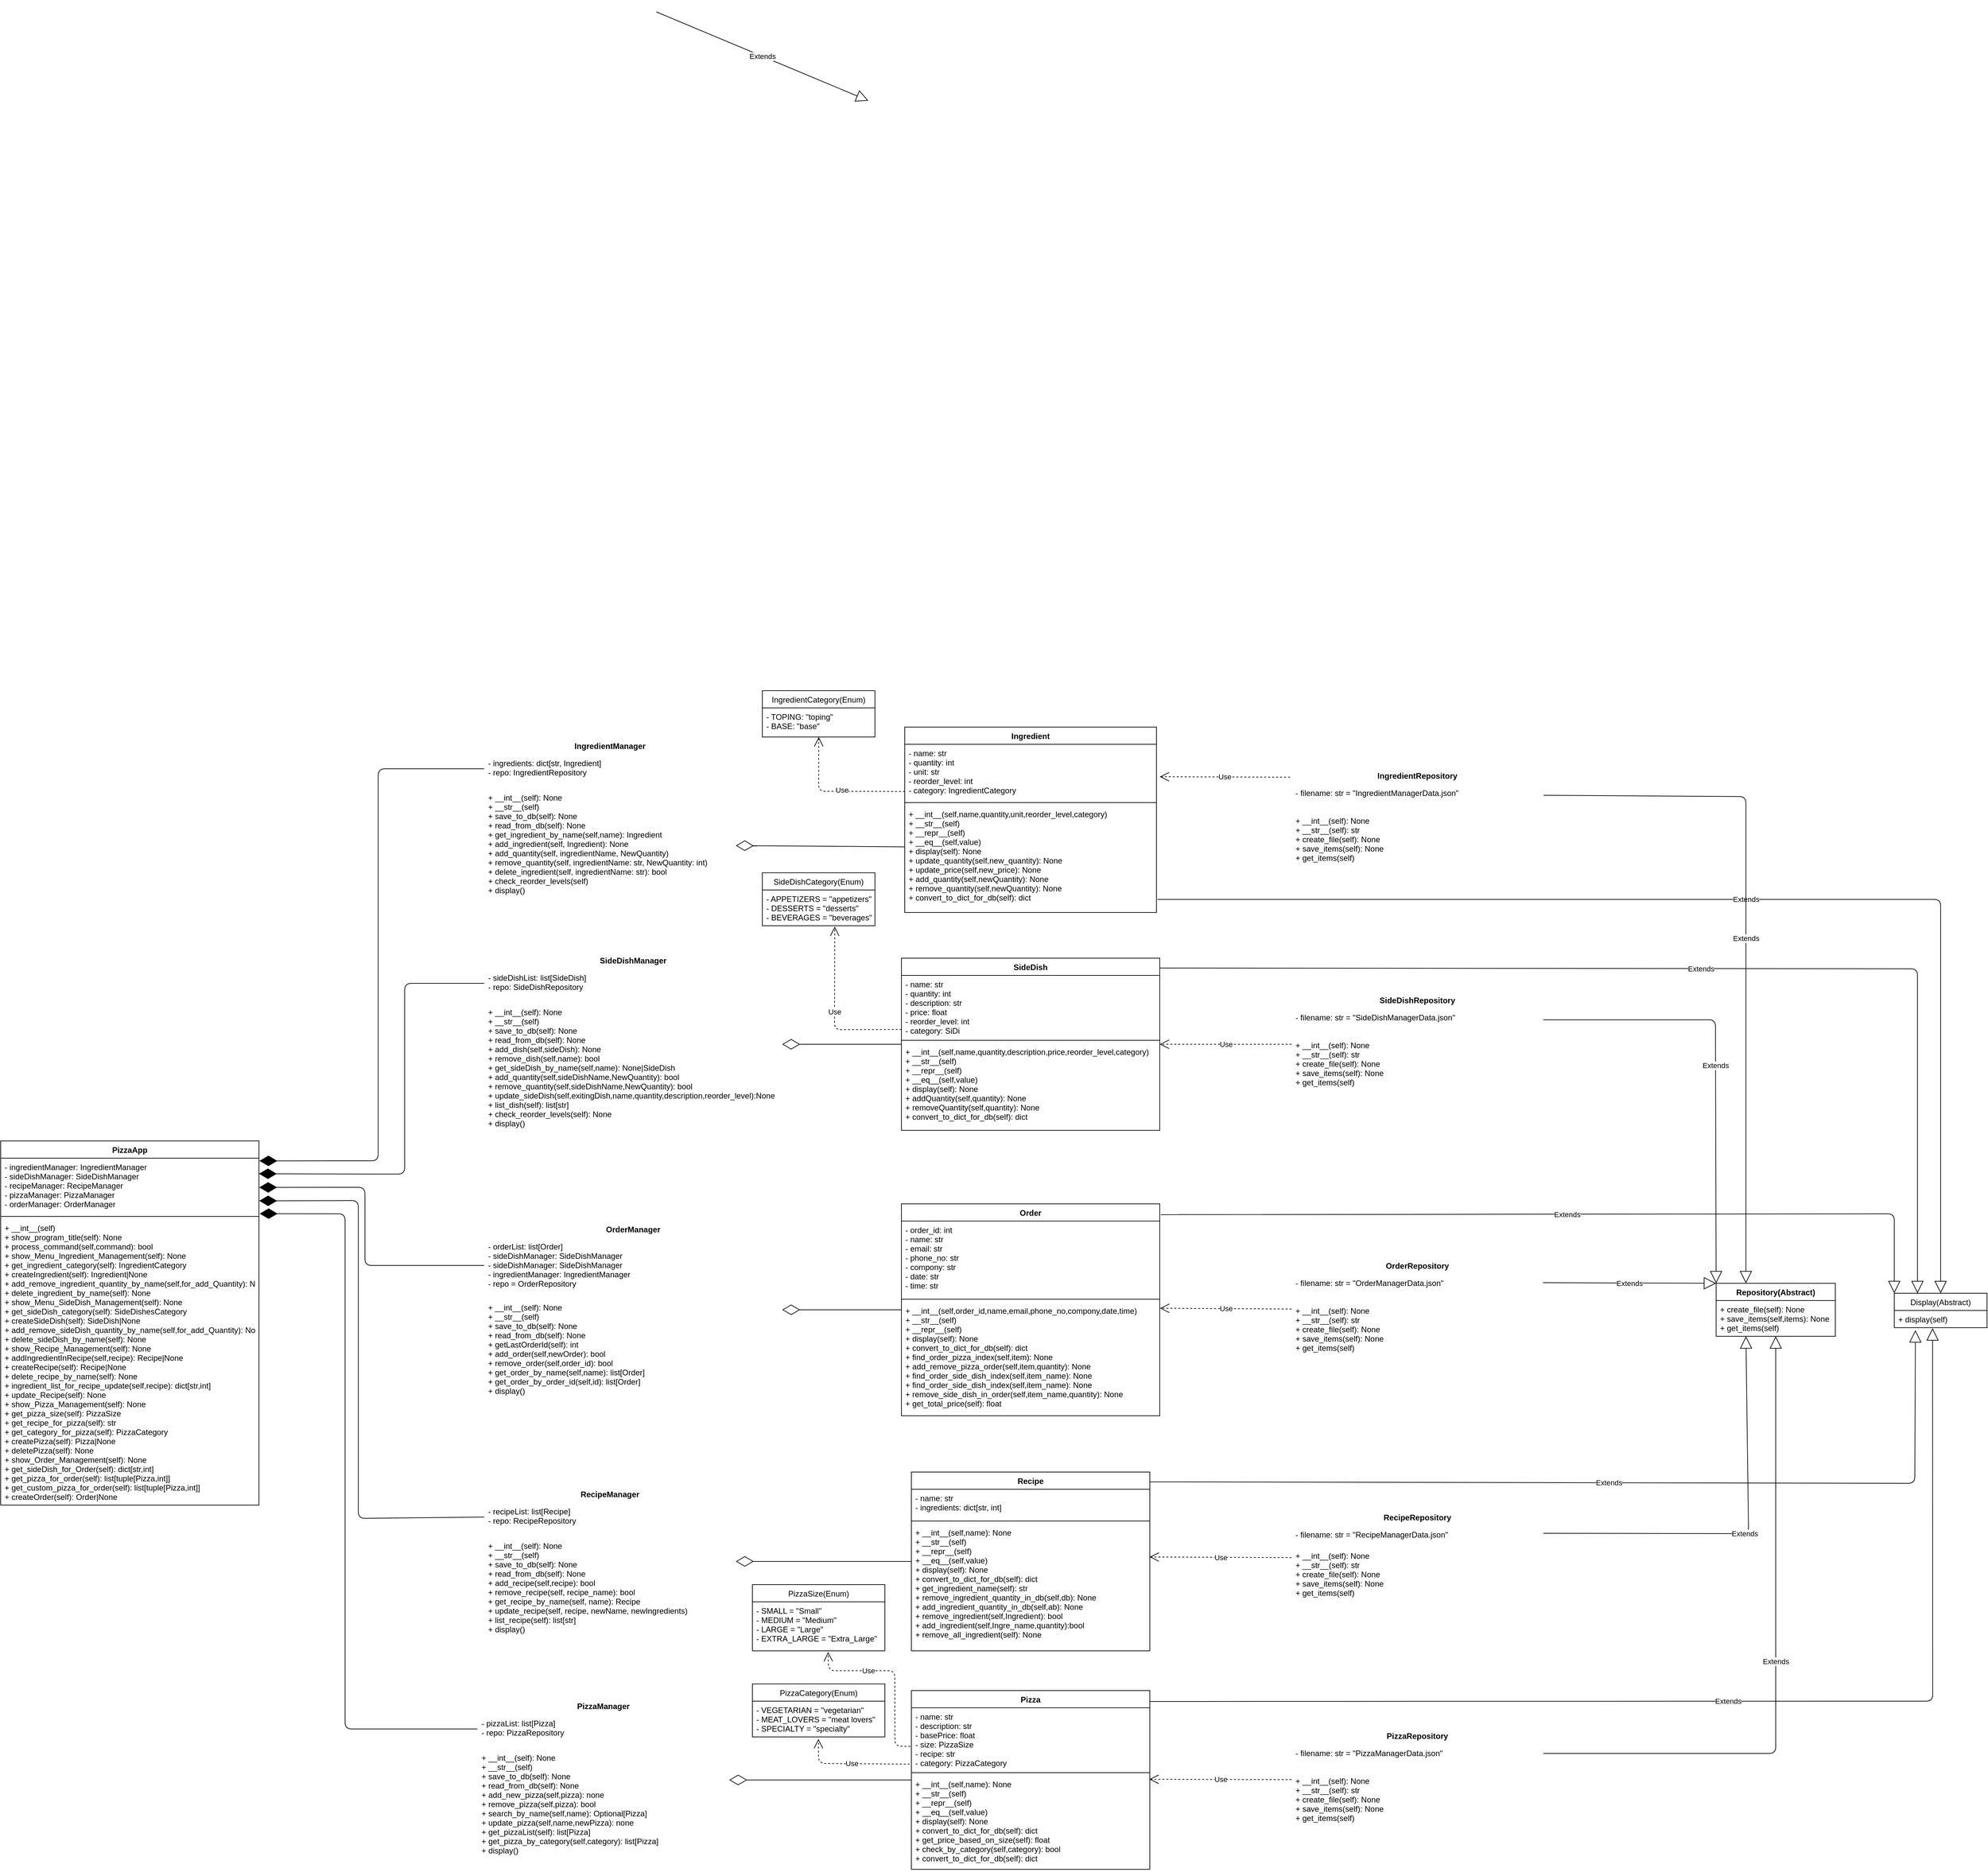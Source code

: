 <mxfile>
    <diagram id="J7m0HLziaFzGGJ3oxKKx" name="Page-1">
        <mxGraphModel dx="6082" dy="1319" grid="1" gridSize="10" guides="1" tooltips="1" connect="1" arrows="1" fold="1" page="1" pageScale="1" pageWidth="827" pageHeight="1169" math="0" shadow="0">
            <root>
                <mxCell id="0"/>
                <mxCell id="1" parent="0"/>
                <mxCell id="2" value="Recipe" style="swimlane;fontStyle=1;align=center;verticalAlign=top;childLayout=stackLayout;horizontal=1;startSize=26;horizontalStack=0;resizeParent=1;resizeParentMax=0;resizeLast=0;collapsible=1;marginBottom=0;" parent="1" vertex="1">
                    <mxGeometry x="-155" y="2540" width="360" height="270" as="geometry"/>
                </mxCell>
                <mxCell id="3" value="- name: str&#10;- ingredients: dict[str, int]" style="text;strokeColor=none;fillColor=none;align=left;verticalAlign=top;spacingLeft=4;spacingRight=4;overflow=hidden;rotatable=0;points=[[0,0.5],[1,0.5]];portConstraint=eastwest;" parent="2" vertex="1">
                    <mxGeometry y="26" width="360" height="44" as="geometry"/>
                </mxCell>
                <mxCell id="4" value="" style="line;strokeWidth=1;fillColor=none;align=left;verticalAlign=middle;spacingTop=-1;spacingLeft=3;spacingRight=3;rotatable=0;labelPosition=right;points=[];portConstraint=eastwest;strokeColor=inherit;" parent="2" vertex="1">
                    <mxGeometry y="70" width="360" height="8" as="geometry"/>
                </mxCell>
                <mxCell id="5" value="+ __int__(self,name): None&#10;+ __str__(self)&#10;+ __repr__(self)&#10;+ __eq__(self,value)&#10;+ display(self): None&#10;+ convert_to_dict_for_db(self): dict&#10;+ get_ingredient_name(self): str&#10;+ remove_ingredient_quantity_in_db(self,db): None&#10;+ add_ingredient_quantity_in_db(self,ab): None&#10;+ remove_ingredient(self,Ingredient): bool&#10;+ add_ingredient(self,Ingre_name,quantity):bool&#10;+ remove_all_ingredient(self): None" style="text;strokeColor=none;fillColor=none;align=left;verticalAlign=top;spacingLeft=4;spacingRight=4;overflow=hidden;rotatable=0;points=[[0,0.5],[1,0.5]];portConstraint=eastwest;" parent="2" vertex="1">
                    <mxGeometry y="78" width="360" height="192" as="geometry"/>
                </mxCell>
                <mxCell id="10" value="Display(Abstract)" style="swimlane;fontStyle=0;childLayout=stackLayout;horizontal=1;startSize=26;fillColor=none;horizontalStack=0;resizeParent=1;resizeParentMax=0;resizeLast=0;collapsible=1;marginBottom=0;" parent="1" vertex="1">
                    <mxGeometry x="1329" y="2270" width="140" height="52" as="geometry"/>
                </mxCell>
                <mxCell id="12" value="+ display(self)" style="text;strokeColor=none;fillColor=none;align=left;verticalAlign=top;spacingLeft=4;spacingRight=4;overflow=hidden;rotatable=0;points=[[0,0.5],[1,0.5]];portConstraint=eastwest;" parent="10" vertex="1">
                    <mxGeometry y="26" width="140" height="26" as="geometry"/>
                </mxCell>
                <mxCell id="14" value="Ingredient" style="swimlane;fontStyle=1;align=center;verticalAlign=top;childLayout=stackLayout;horizontal=1;startSize=26;horizontalStack=0;resizeParent=1;resizeParentMax=0;resizeLast=0;collapsible=1;marginBottom=0;" parent="1" vertex="1">
                    <mxGeometry x="-165" y="1415" width="380" height="280" as="geometry"/>
                </mxCell>
                <mxCell id="15" value="- name: str&#10;- quantity: int&#10;- unit: str&#10;- reorder_level: int&#10;- category: IngredientCategory" style="text;strokeColor=none;fillColor=none;align=left;verticalAlign=top;spacingLeft=4;spacingRight=4;overflow=hidden;rotatable=0;points=[[0,0.5],[1,0.5]];portConstraint=eastwest;" parent="14" vertex="1">
                    <mxGeometry y="26" width="380" height="84" as="geometry"/>
                </mxCell>
                <mxCell id="16" value="" style="line;strokeWidth=1;fillColor=none;align=left;verticalAlign=middle;spacingTop=-1;spacingLeft=3;spacingRight=3;rotatable=0;labelPosition=right;points=[];portConstraint=eastwest;strokeColor=inherit;" parent="14" vertex="1">
                    <mxGeometry y="110" width="380" height="8" as="geometry"/>
                </mxCell>
                <mxCell id="17" value="+ __int__(self,name,quantity,unit,reorder_level,category)&#10;+ __str__(self)&#10;+ __repr__(self)&#10;+ __eq__(self,value)&#10;+ display(self): None&#10;+ update_quantity(self,new_quantity): None&#10;+ update_price(self,new_price): None&#10;+ add_quantity(self,newQuantity): None&#10;+ remove_quantity(self,newQuantity): None&#10;+ convert_to_dict_for_db(self): dict" style="text;strokeColor=none;fillColor=none;align=left;verticalAlign=top;spacingLeft=4;spacingRight=4;overflow=hidden;rotatable=0;points=[[0,0.5],[1,0.5]];portConstraint=eastwest;" parent="14" vertex="1">
                    <mxGeometry y="118" width="380" height="162" as="geometry"/>
                </mxCell>
                <mxCell id="24" value="Extends" style="endArrow=block;endSize=16;endFill=0;html=1;" parent="1" target="18" edge="1">
                    <mxGeometry width="160" relative="1" as="geometry">
                        <mxPoint x="-540" y="335" as="sourcePoint"/>
                        <mxPoint x="-220" y="469" as="targetPoint"/>
                    </mxGeometry>
                </mxCell>
                <mxCell id="25" value="Extends" style="endArrow=block;endSize=16;endFill=0;html=1;exitX=1.004;exitY=0.878;exitDx=0;exitDy=0;exitPerimeter=0;edgeStyle=orthogonalEdgeStyle;elbow=vertical;" parent="1" source="17" target="10" edge="1">
                    <mxGeometry width="160" relative="1" as="geometry">
                        <mxPoint x="147.76" y="1672.644" as="sourcePoint"/>
                        <mxPoint x="-397.41" y="460" as="targetPoint"/>
                    </mxGeometry>
                </mxCell>
                <mxCell id="26" value="Extends" style="endArrow=block;endSize=16;endFill=0;html=1;entryX=0.228;entryY=1.147;entryDx=0;entryDy=0;entryPerimeter=0;exitX=1.001;exitY=0.055;exitDx=0;exitDy=0;exitPerimeter=0;" parent="1" source="2" target="12" edge="1">
                    <mxGeometry width="160" relative="1" as="geometry">
                        <mxPoint x="200" y="2550" as="sourcePoint"/>
                        <mxPoint x="-190.763" y="421" as="targetPoint"/>
                        <Array as="points">
                            <mxPoint x="1360" y="2557"/>
                        </Array>
                    </mxGeometry>
                </mxCell>
                <mxCell id="27" value="IngredientCategory(Enum)" style="swimlane;fontStyle=0;childLayout=stackLayout;horizontal=1;startSize=26;fillColor=none;horizontalStack=0;resizeParent=1;resizeParentMax=0;resizeLast=0;collapsible=1;marginBottom=0;" vertex="1" parent="1">
                    <mxGeometry x="-380" y="1360" width="170" height="70" as="geometry"/>
                </mxCell>
                <mxCell id="28" value="- TOPING: &quot;toping&quot;&#10;- BASE: &quot;base&quot;" style="text;strokeColor=none;fillColor=none;align=left;verticalAlign=top;spacingLeft=4;spacingRight=4;overflow=hidden;rotatable=0;points=[[0,0.5],[1,0.5]];portConstraint=eastwest;" vertex="1" parent="27">
                    <mxGeometry y="26" width="170" height="44" as="geometry"/>
                </mxCell>
                <mxCell id="29" value="SideDishCategory(Enum)" style="swimlane;fontStyle=0;childLayout=stackLayout;horizontal=1;startSize=26;fillColor=none;horizontalStack=0;resizeParent=1;resizeParentMax=0;resizeLast=0;collapsible=1;marginBottom=0;" vertex="1" parent="1">
                    <mxGeometry x="-380" y="1635" width="170" height="80" as="geometry"/>
                </mxCell>
                <mxCell id="30" value="- APPETIZERS = &quot;appetizers&quot;&#10;- DESSERTS = &quot;desserts&quot;&#10;- BEVERAGES = &quot;beverages&quot;" style="text;strokeColor=none;fillColor=none;align=left;verticalAlign=top;spacingLeft=4;spacingRight=4;overflow=hidden;rotatable=0;points=[[0,0.5],[1,0.5]];portConstraint=eastwest;" vertex="1" parent="29">
                    <mxGeometry y="26" width="170" height="54" as="geometry"/>
                </mxCell>
                <mxCell id="32" value="PizzaCategory(Enum)" style="swimlane;fontStyle=0;childLayout=stackLayout;horizontal=1;startSize=26;fillColor=none;horizontalStack=0;resizeParent=1;resizeParentMax=0;resizeLast=0;collapsible=1;marginBottom=0;" vertex="1" parent="1">
                    <mxGeometry x="-395" y="2860" width="200" height="80" as="geometry"/>
                </mxCell>
                <mxCell id="33" value="- VEGETARIAN = &quot;vegetarian&quot;&#10;- MEAT_LOVERS = &quot;meat lovers&quot;&#10;- SPECIALTY = &quot;specialty&quot;" style="text;strokeColor=none;fillColor=none;align=left;verticalAlign=top;spacingLeft=4;spacingRight=4;overflow=hidden;rotatable=0;points=[[0,0.5],[1,0.5]];portConstraint=eastwest;" vertex="1" parent="32">
                    <mxGeometry y="26" width="200" height="54" as="geometry"/>
                </mxCell>
                <mxCell id="34" value="PizzaSize(Enum)" style="swimlane;fontStyle=0;childLayout=stackLayout;horizontal=1;startSize=26;fillColor=none;horizontalStack=0;resizeParent=1;resizeParentMax=0;resizeLast=0;collapsible=1;marginBottom=0;" vertex="1" parent="1">
                    <mxGeometry x="-395" y="2710" width="200" height="100" as="geometry"/>
                </mxCell>
                <mxCell id="35" value="- SMALL = &quot;Small&quot;&#10;- MEDIUM = &quot;Medium&quot;&#10;- LARGE = &quot;Large&quot;&#10;- EXTRA_LARGE = &quot;Extra_Large&quot;" style="text;strokeColor=none;fillColor=none;align=left;verticalAlign=top;spacingLeft=4;spacingRight=4;overflow=hidden;rotatable=0;points=[[0,0.5],[1,0.5]];portConstraint=eastwest;fontStyle=0" vertex="1" parent="34">
                    <mxGeometry y="26" width="200" height="74" as="geometry"/>
                </mxCell>
                <mxCell id="43" value="IngredientManager" style="swimlane;fontStyle=1;align=center;verticalAlign=top;childLayout=stackLayout;horizontal=1;startSize=26;horizontalStack=0;resizeParent=1;resizeParentMax=0;resizeLast=0;collapsible=1;marginBottom=0;strokeColor=#FFFFFF;" vertex="1" parent="1">
                    <mxGeometry x="-800" y="1430" width="380" height="250" as="geometry"/>
                </mxCell>
                <mxCell id="44" value="- ingredients: dict[str, Ingredient]&#10;- repo: IngredientRepository" style="text;strokeColor=none;fillColor=none;align=left;verticalAlign=top;spacingLeft=4;spacingRight=4;overflow=hidden;rotatable=0;points=[[0,0.5],[1,0.5]];portConstraint=eastwest;" vertex="1" parent="43">
                    <mxGeometry y="26" width="380" height="44" as="geometry"/>
                </mxCell>
                <mxCell id="45" value="" style="line;strokeWidth=1;fillColor=none;align=left;verticalAlign=middle;spacingTop=-1;spacingLeft=3;spacingRight=3;rotatable=0;labelPosition=right;points=[];portConstraint=eastwest;strokeColor=inherit;" vertex="1" parent="43">
                    <mxGeometry y="70" width="380" height="8" as="geometry"/>
                </mxCell>
                <mxCell id="46" value="+ __int__(self): None&#10;+ __str__(self)&#10;+ save_to_db(self): None&#10;+ read_from_db(self): None&#10;+ get_ingredient_by_name(self,name): Ingredient&#10;+ add_ingredient(self, Ingredient): None&#10;+ add_quantity(self, ingredientName, NewQuantity)&#10;+ remove_quantity(self, ingredientName: str, NewQuantity: int)&#10;+ delete_ingredient(self, ingredientName: str): bool&#10;+ check_reorder_levels(self)&#10;+ display()" style="text;strokeColor=none;fillColor=none;align=left;verticalAlign=top;spacingLeft=4;spacingRight=4;overflow=hidden;rotatable=0;points=[[0,0.5],[1,0.5]];portConstraint=eastwest;" vertex="1" parent="43">
                    <mxGeometry y="78" width="380" height="172" as="geometry"/>
                </mxCell>
                <mxCell id="51" value="RecipeManager" style="swimlane;fontStyle=1;align=center;verticalAlign=top;childLayout=stackLayout;horizontal=1;startSize=26;horizontalStack=0;resizeParent=1;resizeParentMax=0;resizeLast=0;collapsible=1;marginBottom=0;strokeColor=#FFFFFF;" vertex="1" parent="1">
                    <mxGeometry x="-800" y="2560" width="380" height="230" as="geometry"/>
                </mxCell>
                <mxCell id="52" value="- recipeList: list[Recipe]&#10;- repo: RecipeRepository" style="text;strokeColor=none;fillColor=none;align=left;verticalAlign=top;spacingLeft=4;spacingRight=4;overflow=hidden;rotatable=0;points=[[0,0.5],[1,0.5]];portConstraint=eastwest;" vertex="1" parent="51">
                    <mxGeometry y="26" width="380" height="44" as="geometry"/>
                </mxCell>
                <mxCell id="53" value="" style="line;strokeWidth=1;fillColor=none;align=left;verticalAlign=middle;spacingTop=-1;spacingLeft=3;spacingRight=3;rotatable=0;labelPosition=right;points=[];portConstraint=eastwest;strokeColor=inherit;" vertex="1" parent="51">
                    <mxGeometry y="70" width="380" height="8" as="geometry"/>
                </mxCell>
                <mxCell id="54" value="+ __int__(self): None&#10;+ __str__(self)&#10;+ save_to_db(self): None&#10;+ read_from_db(self): None&#10;+ add_recipe(self,recipe): bool&#10;+ remove_recipe(self, recipe_name): bool&#10;+ get_recipe_by_name(self, name): Recipe&#10;+ update_recipe(self, recipe, newName, newIngredients)&#10;+ list_recipe(self): list[str]&#10;+ display()" style="text;strokeColor=none;fillColor=none;align=left;verticalAlign=top;spacingLeft=4;spacingRight=4;overflow=hidden;rotatable=0;points=[[0,0.5],[1,0.5]];portConstraint=eastwest;" vertex="1" parent="51">
                    <mxGeometry y="78" width="380" height="152" as="geometry"/>
                </mxCell>
                <mxCell id="55" value="RecipeRepository" style="swimlane;fontStyle=1;align=center;verticalAlign=top;childLayout=stackLayout;horizontal=1;startSize=26;horizontalStack=0;resizeParent=1;resizeParentMax=0;resizeLast=0;collapsible=1;marginBottom=0;strokeColor=#FFFFFF;" vertex="1" parent="1">
                    <mxGeometry x="419" y="2595" width="380" height="150" as="geometry"/>
                </mxCell>
                <mxCell id="56" value="- filename: str = &quot;RecipeManagerData.json&quot;" style="text;strokeColor=none;fillColor=none;align=left;verticalAlign=top;spacingLeft=4;spacingRight=4;overflow=hidden;rotatable=0;points=[[0,0.5],[1,0.5]];portConstraint=eastwest;" vertex="1" parent="55">
                    <mxGeometry y="26" width="380" height="24" as="geometry"/>
                </mxCell>
                <mxCell id="57" value="" style="line;strokeWidth=1;fillColor=none;align=left;verticalAlign=middle;spacingTop=-1;spacingLeft=3;spacingRight=3;rotatable=0;labelPosition=right;points=[];portConstraint=eastwest;strokeColor=inherit;" vertex="1" parent="55">
                    <mxGeometry y="50" width="380" height="8" as="geometry"/>
                </mxCell>
                <mxCell id="58" value="+ __int__(self): None&#10;+ __str__(self): str&#10;+ create_file(self): None&#10;+ save_items(self): None&#10;+ get_items(self)" style="text;strokeColor=none;fillColor=none;align=left;verticalAlign=top;spacingLeft=4;spacingRight=4;overflow=hidden;rotatable=0;points=[[0,0.5],[1,0.5]];portConstraint=eastwest;" vertex="1" parent="55">
                    <mxGeometry y="58" width="380" height="92" as="geometry"/>
                </mxCell>
                <mxCell id="63" value="SideDishManager" style="swimlane;fontStyle=1;align=center;verticalAlign=top;childLayout=stackLayout;horizontal=1;startSize=26;horizontalStack=0;resizeParent=1;resizeParentMax=0;resizeLast=0;collapsible=1;marginBottom=0;strokeColor=#FFFFFF;" vertex="1" parent="1">
                    <mxGeometry x="-800" y="1754" width="450" height="280" as="geometry"/>
                </mxCell>
                <mxCell id="64" value="- sideDishList: list[SideDish]&#10;- repo: SideDishRepository" style="text;strokeColor=none;fillColor=none;align=left;verticalAlign=top;spacingLeft=4;spacingRight=4;overflow=hidden;rotatable=0;points=[[0,0.5],[1,0.5]];portConstraint=eastwest;" vertex="1" parent="63">
                    <mxGeometry y="26" width="450" height="44" as="geometry"/>
                </mxCell>
                <mxCell id="65" value="" style="line;strokeWidth=1;fillColor=none;align=left;verticalAlign=middle;spacingTop=-1;spacingLeft=3;spacingRight=3;rotatable=0;labelPosition=right;points=[];portConstraint=eastwest;strokeColor=inherit;" vertex="1" parent="63">
                    <mxGeometry y="70" width="450" height="8" as="geometry"/>
                </mxCell>
                <mxCell id="66" value="+ __int__(self): None&#10;+ __str__(self)&#10;+ save_to_db(self): None&#10;+ read_from_db(self): None&#10;+ add_dish(self,sideDish): None&#10;+ remove_dish(self,name): bool&#10;+ get_sideDish_by_name(self,name): None|SideDish&#10;+ add_quantity(self,sideDishName,NewQuantity): bool&#10;+ remove_quantity(self,sideDishName,NewQuantity): bool&#10;+ update_sideDish(self,exitingDish,name,quantity,description,reorder_level):None&#10;+ list_dish(self): list[str]&#10;+ check_reorder_levels(self): None&#10;+ display()" style="text;strokeColor=none;fillColor=none;align=left;verticalAlign=top;spacingLeft=4;spacingRight=4;overflow=hidden;rotatable=0;points=[[0,0.5],[1,0.5]];portConstraint=eastwest;" vertex="1" parent="63">
                    <mxGeometry y="78" width="450" height="202" as="geometry"/>
                </mxCell>
                <mxCell id="67" value="SideDishRepository" style="swimlane;fontStyle=1;align=center;verticalAlign=top;childLayout=stackLayout;horizontal=1;startSize=26;horizontalStack=0;resizeParent=1;resizeParentMax=0;resizeLast=0;collapsible=1;marginBottom=0;strokeColor=#FFFFFF;" vertex="1" parent="1">
                    <mxGeometry x="419" y="1814" width="380" height="160" as="geometry"/>
                </mxCell>
                <mxCell id="68" value="- filename: str = &quot;SideDishManagerData.json&quot;" style="text;strokeColor=none;fillColor=none;align=left;verticalAlign=top;spacingLeft=4;spacingRight=4;overflow=hidden;rotatable=0;points=[[0,0.5],[1,0.5]];portConstraint=eastwest;" vertex="1" parent="67">
                    <mxGeometry y="26" width="380" height="34" as="geometry"/>
                </mxCell>
                <mxCell id="69" value="" style="line;strokeWidth=1;fillColor=none;align=left;verticalAlign=middle;spacingTop=-1;spacingLeft=3;spacingRight=3;rotatable=0;labelPosition=right;points=[];portConstraint=eastwest;strokeColor=inherit;" vertex="1" parent="67">
                    <mxGeometry y="60" width="380" height="8" as="geometry"/>
                </mxCell>
                <mxCell id="70" value="+ __int__(self): None&#10;+ __str__(self): str&#10;+ create_file(self): None&#10;+ save_items(self): None&#10;+ get_items(self)" style="text;strokeColor=none;fillColor=none;align=left;verticalAlign=top;spacingLeft=4;spacingRight=4;overflow=hidden;rotatable=0;points=[[0,0.5],[1,0.5]];portConstraint=eastwest;" vertex="1" parent="67">
                    <mxGeometry y="68" width="380" height="92" as="geometry"/>
                </mxCell>
                <mxCell id="71" value="Pizza" style="swimlane;fontStyle=1;align=center;verticalAlign=top;childLayout=stackLayout;horizontal=1;startSize=26;horizontalStack=0;resizeParent=1;resizeParentMax=0;resizeLast=0;collapsible=1;marginBottom=0;" vertex="1" parent="1">
                    <mxGeometry x="-155" y="2870" width="360" height="270" as="geometry"/>
                </mxCell>
                <mxCell id="72" value="- name: str&#10;- description: str&#10;- basePrice: float&#10;- size: PizzaSize&#10;- recipe: str&#10;- category: PizzaCategory" style="text;strokeColor=none;fillColor=none;align=left;verticalAlign=top;spacingLeft=4;spacingRight=4;overflow=hidden;rotatable=0;points=[[0,0.5],[1,0.5]];portConstraint=eastwest;" vertex="1" parent="71">
                    <mxGeometry y="26" width="360" height="94" as="geometry"/>
                </mxCell>
                <mxCell id="73" value="" style="line;strokeWidth=1;fillColor=none;align=left;verticalAlign=middle;spacingTop=-1;spacingLeft=3;spacingRight=3;rotatable=0;labelPosition=right;points=[];portConstraint=eastwest;strokeColor=inherit;" vertex="1" parent="71">
                    <mxGeometry y="120" width="360" height="8" as="geometry"/>
                </mxCell>
                <mxCell id="74" value="+ __int__(self,name): None&#10;+ __str__(self)&#10;+ __repr__(self)&#10;+ __eq__(self,value)&#10;+ display(self): None&#10;+ convert_to_dict_for_db(self): dict&#10;+ get_price_based_on_size(self): float&#10;+ check_by_category(self,category): bool&#10;+ convert_to_dict_for_db(self): dict&#10;" style="text;strokeColor=none;fillColor=none;align=left;verticalAlign=top;spacingLeft=4;spacingRight=4;overflow=hidden;rotatable=0;points=[[0,0.5],[1,0.5]];portConstraint=eastwest;" vertex="1" parent="71">
                    <mxGeometry y="128" width="360" height="142" as="geometry"/>
                </mxCell>
                <mxCell id="75" value="PizzaManager" style="swimlane;fontStyle=1;align=center;verticalAlign=top;childLayout=stackLayout;horizontal=1;startSize=26;horizontalStack=0;resizeParent=1;resizeParentMax=0;resizeLast=0;collapsible=1;marginBottom=0;strokeColor=#FFFFFF;" vertex="1" parent="1">
                    <mxGeometry x="-810" y="2880" width="380" height="250" as="geometry"/>
                </mxCell>
                <mxCell id="76" value="- pizzaList: list[Pizza]&#10;- repo: PizzaRepository" style="text;strokeColor=none;fillColor=none;align=left;verticalAlign=top;spacingLeft=4;spacingRight=4;overflow=hidden;rotatable=0;points=[[0,0.5],[1,0.5]];portConstraint=eastwest;" vertex="1" parent="75">
                    <mxGeometry y="26" width="380" height="44" as="geometry"/>
                </mxCell>
                <mxCell id="77" value="" style="line;strokeWidth=1;fillColor=none;align=left;verticalAlign=middle;spacingTop=-1;spacingLeft=3;spacingRight=3;rotatable=0;labelPosition=right;points=[];portConstraint=eastwest;strokeColor=inherit;" vertex="1" parent="75">
                    <mxGeometry y="70" width="380" height="8" as="geometry"/>
                </mxCell>
                <mxCell id="78" value="+ __int__(self): None&#10;+ __str__(self)&#10;+ save_to_db(self): None&#10;+ read_from_db(self): None&#10;+ add_new_pizza(self,pizza): none&#10;+ remove_pizza(self,pizza): bool&#10;+ search_by_name(self,name): Optional[Pizza]&#10;+ update_pizza(self,name,newPizza): none&#10;+ get_pizzaList(self): list[Pizza]&#10;+ get_pizza_by_category(self,category): list[Pizza]&#10;+ display()" style="text;strokeColor=none;fillColor=none;align=left;verticalAlign=top;spacingLeft=4;spacingRight=4;overflow=hidden;rotatable=0;points=[[0,0.5],[1,0.5]];portConstraint=eastwest;" vertex="1" parent="75">
                    <mxGeometry y="78" width="380" height="172" as="geometry"/>
                </mxCell>
                <mxCell id="79" value="PizzaRepository" style="swimlane;fontStyle=1;align=center;verticalAlign=top;childLayout=stackLayout;horizontal=1;startSize=26;horizontalStack=0;resizeParent=1;resizeParentMax=0;resizeLast=0;collapsible=1;marginBottom=0;strokeColor=#FFFFFF;" vertex="1" parent="1">
                    <mxGeometry x="419" y="2925" width="380" height="160" as="geometry"/>
                </mxCell>
                <mxCell id="80" value="- filename: str = &quot;PizzaManagerData.json&quot;" style="text;strokeColor=none;fillColor=none;align=left;verticalAlign=top;spacingLeft=4;spacingRight=4;overflow=hidden;rotatable=0;points=[[0,0.5],[1,0.5]];portConstraint=eastwest;" vertex="1" parent="79">
                    <mxGeometry y="26" width="380" height="34" as="geometry"/>
                </mxCell>
                <mxCell id="81" value="" style="line;strokeWidth=1;fillColor=none;align=left;verticalAlign=middle;spacingTop=-1;spacingLeft=3;spacingRight=3;rotatable=0;labelPosition=right;points=[];portConstraint=eastwest;strokeColor=inherit;" vertex="1" parent="79">
                    <mxGeometry y="60" width="380" height="8" as="geometry"/>
                </mxCell>
                <mxCell id="82" value="+ __int__(self): None&#10;+ __str__(self): str&#10;+ create_file(self): None&#10;+ save_items(self): None&#10;+ get_items(self)" style="text;strokeColor=none;fillColor=none;align=left;verticalAlign=top;spacingLeft=4;spacingRight=4;overflow=hidden;rotatable=0;points=[[0,0.5],[1,0.5]];portConstraint=eastwest;" vertex="1" parent="79">
                    <mxGeometry y="68" width="380" height="92" as="geometry"/>
                </mxCell>
                <mxCell id="83" value="Order" style="swimlane;fontStyle=1;align=center;verticalAlign=top;childLayout=stackLayout;horizontal=1;startSize=26;horizontalStack=0;resizeParent=1;resizeParentMax=0;resizeLast=0;collapsible=1;marginBottom=0;" vertex="1" parent="1">
                    <mxGeometry x="-170" y="2135" width="390" height="320" as="geometry"/>
                </mxCell>
                <mxCell id="84" value="- order_id: int&#10;- name: str&#10;- email: str&#10;- phone_no: str&#10;- compony: str&#10;- date: str&#10;- time: str" style="text;strokeColor=none;fillColor=none;align=left;verticalAlign=top;spacingLeft=4;spacingRight=4;overflow=hidden;rotatable=0;points=[[0,0.5],[1,0.5]];portConstraint=eastwest;" vertex="1" parent="83">
                    <mxGeometry y="26" width="390" height="114" as="geometry"/>
                </mxCell>
                <mxCell id="85" value="" style="line;strokeWidth=1;fillColor=none;align=left;verticalAlign=middle;spacingTop=-1;spacingLeft=3;spacingRight=3;rotatable=0;labelPosition=right;points=[];portConstraint=eastwest;strokeColor=inherit;" vertex="1" parent="83">
                    <mxGeometry y="140" width="390" height="8" as="geometry"/>
                </mxCell>
                <mxCell id="86" value="+ __int__(self,order_id,name,email,phone_no,compony,date,time)&#10;+ __str__(self)&#10;+ __repr__(self)&#10;+ display(self): None&#10;+ convert_to_dict_for_db(self): dict&#10;+ find_order_pizza_index(self,item): None&#10;+ add_remove_pizza_order(self,item,quantity): None&#10;+ find_order_side_dish_index(self,item_name): None&#10;+ find_order_side_dish_index(self,item_name): None&#10;+ remove_side_dish_in_order(self,item_name,quantity): None&#10;+ get_total_price(self): float" style="text;strokeColor=none;fillColor=none;align=left;verticalAlign=top;spacingLeft=4;spacingRight=4;overflow=hidden;rotatable=0;points=[[0,0.5],[1,0.5]];portConstraint=eastwest;" vertex="1" parent="83">
                    <mxGeometry y="148" width="390" height="172" as="geometry"/>
                </mxCell>
                <mxCell id="87" value="OrderManager" style="swimlane;fontStyle=1;align=center;verticalAlign=top;childLayout=stackLayout;horizontal=1;startSize=26;horizontalStack=0;resizeParent=1;resizeParentMax=0;resizeLast=0;collapsible=1;marginBottom=0;strokeColor=#FFFFFF;" vertex="1" parent="1">
                    <mxGeometry x="-800" y="2160" width="450" height="270" as="geometry"/>
                </mxCell>
                <mxCell id="88" value="- orderList: list[Order]&#10;- sideDishManager: SideDishManager&#10;- sideDishManager: SideDishManager&#10;- ingredientManager: IngredientManager&#10;- repo = OrderRepository" style="text;strokeColor=none;fillColor=none;align=left;verticalAlign=top;spacingLeft=4;spacingRight=4;overflow=hidden;rotatable=0;points=[[0,0.5],[1,0.5]];portConstraint=eastwest;" vertex="1" parent="87">
                    <mxGeometry y="26" width="450" height="84" as="geometry"/>
                </mxCell>
                <mxCell id="89" value="" style="line;strokeWidth=1;fillColor=none;align=left;verticalAlign=middle;spacingTop=-1;spacingLeft=3;spacingRight=3;rotatable=0;labelPosition=right;points=[];portConstraint=eastwest;strokeColor=inherit;" vertex="1" parent="87">
                    <mxGeometry y="110" width="450" height="8" as="geometry"/>
                </mxCell>
                <mxCell id="90" value="+ __int__(self): None&#10;+ __str__(self)&#10;+ save_to_db(self): None&#10;+ read_from_db(self): None&#10;+ getLastOrderId(self): int&#10;+ add_order(self,newOrder): bool&#10;+ remove_order(self,order_id): bool&#10;+ get_order_by_name(self,name): list[Order]&#10;+ get_order_by_order_id(self,id): list[Order]&#10;+ display()" style="text;strokeColor=none;fillColor=none;align=left;verticalAlign=top;spacingLeft=4;spacingRight=4;overflow=hidden;rotatable=0;points=[[0,0.5],[1,0.5]];portConstraint=eastwest;" vertex="1" parent="87">
                    <mxGeometry y="118" width="450" height="152" as="geometry"/>
                </mxCell>
                <mxCell id="91" value="OrderRepository" style="swimlane;fontStyle=1;align=center;verticalAlign=top;childLayout=stackLayout;horizontal=1;startSize=26;horizontalStack=0;resizeParent=1;resizeParentMax=0;resizeLast=0;collapsible=1;marginBottom=0;strokeColor=#FFFFFF;" vertex="1" parent="1">
                    <mxGeometry x="419" y="2215" width="380" height="160" as="geometry"/>
                </mxCell>
                <mxCell id="92" value="- filename: str = &quot;OrderManagerData.json&quot;" style="text;strokeColor=none;fillColor=none;align=left;verticalAlign=top;spacingLeft=4;spacingRight=4;overflow=hidden;rotatable=0;points=[[0,0.5],[1,0.5]];portConstraint=eastwest;" vertex="1" parent="91">
                    <mxGeometry y="26" width="380" height="34" as="geometry"/>
                </mxCell>
                <mxCell id="93" value="" style="line;strokeWidth=1;fillColor=none;align=left;verticalAlign=middle;spacingTop=-1;spacingLeft=3;spacingRight=3;rotatable=0;labelPosition=right;points=[];portConstraint=eastwest;strokeColor=inherit;" vertex="1" parent="91">
                    <mxGeometry y="60" width="380" height="8" as="geometry"/>
                </mxCell>
                <mxCell id="94" value="+ __int__(self): None&#10;+ __str__(self): str&#10;+ create_file(self): None&#10;+ save_items(self): None&#10;+ get_items(self)" style="text;strokeColor=none;fillColor=none;align=left;verticalAlign=top;spacingLeft=4;spacingRight=4;overflow=hidden;rotatable=0;points=[[0,0.5],[1,0.5]];portConstraint=eastwest;" vertex="1" parent="91">
                    <mxGeometry y="68" width="380" height="92" as="geometry"/>
                </mxCell>
                <mxCell id="95" value="Repository(Abstract)" style="swimlane;fontStyle=1;childLayout=stackLayout;horizontal=1;startSize=26;fillColor=none;horizontalStack=0;resizeParent=1;resizeParentMax=0;resizeLast=0;collapsible=1;marginBottom=0;" vertex="1" parent="1">
                    <mxGeometry x="1060" y="2255" width="180" height="80" as="geometry"/>
                </mxCell>
                <mxCell id="96" value="+ create_file(self): None&#10;+ save_items(self,items): None&#10;+ get_items(self)" style="text;strokeColor=none;fillColor=none;align=left;verticalAlign=top;spacingLeft=4;spacingRight=4;overflow=hidden;rotatable=0;points=[[0,0.5],[1,0.5]];portConstraint=eastwest;" vertex="1" parent="95">
                    <mxGeometry y="26" width="180" height="54" as="geometry"/>
                </mxCell>
                <mxCell id="98" value="Extends" style="endArrow=block;endSize=16;endFill=0;html=1;exitX=1;exitY=0.5;exitDx=0;exitDy=0;entryX=0;entryY=0;entryDx=0;entryDy=0;" edge="1" parent="1" source="68" target="95">
                    <mxGeometry width="160" relative="1" as="geometry">
                        <mxPoint x="-1041" y="1422.718" as="sourcePoint"/>
                        <mxPoint x="-221" y="1654.555" as="targetPoint"/>
                        <Array as="points">
                            <mxPoint x="1059" y="1857"/>
                        </Array>
                    </mxGeometry>
                </mxCell>
                <mxCell id="100" value="Extends" style="endArrow=block;endSize=16;endFill=0;html=1;entryX=0.25;entryY=1;entryDx=0;entryDy=0;exitX=1;exitY=0.25;exitDx=0;exitDy=0;" edge="1" parent="1" source="55" target="95">
                    <mxGeometry width="160" relative="1" as="geometry">
                        <mxPoint x="819" y="2640" as="sourcePoint"/>
                        <mxPoint x="1249" y="2100" as="targetPoint"/>
                        <Array as="points">
                            <mxPoint x="1109" y="2633"/>
                        </Array>
                    </mxGeometry>
                </mxCell>
                <mxCell id="101" value="Extends" style="endArrow=block;endSize=16;endFill=0;html=1;startArrow=none;exitX=1;exitY=0.5;exitDx=0;exitDy=0;entryX=0.25;entryY=0;entryDx=0;entryDy=0;" edge="1" parent="1" source="48" target="95">
                    <mxGeometry width="160" relative="1" as="geometry">
                        <mxPoint x="24.981" y="1449" as="sourcePoint"/>
                        <mxPoint x="-103.99" y="1640" as="targetPoint"/>
                        <Array as="points">
                            <mxPoint x="1105" y="1520"/>
                        </Array>
                    </mxGeometry>
                </mxCell>
                <mxCell id="102" value="Extends" style="endArrow=block;endSize=16;endFill=0;html=1;exitX=1.004;exitY=0.051;exitDx=0;exitDy=0;entryX=0;entryY=0;entryDx=0;entryDy=0;exitPerimeter=0;" edge="1" parent="1" source="83" target="10">
                    <mxGeometry width="160" relative="1" as="geometry">
                        <mxPoint x="152.78" y="2147.16" as="sourcePoint"/>
                        <mxPoint x="-68.602" y="141" as="targetPoint"/>
                        <Array as="points">
                            <mxPoint x="1329" y="2150"/>
                        </Array>
                    </mxGeometry>
                </mxCell>
                <mxCell id="103" value="Extends" style="endArrow=block;endSize=16;endFill=0;html=1;entryX=0.25;entryY=0;entryDx=0;entryDy=0;exitX=1.001;exitY=0.057;exitDx=0;exitDy=0;exitPerimeter=0;" edge="1" parent="1" source="59" target="10">
                    <mxGeometry width="160" relative="1" as="geometry">
                        <mxPoint x="151.61" y="1778.56" as="sourcePoint"/>
                        <mxPoint x="-111.701" y="141" as="targetPoint"/>
                        <Array as="points">
                            <mxPoint x="1364" y="1780"/>
                        </Array>
                    </mxGeometry>
                </mxCell>
                <mxCell id="104" value="Extends" style="endArrow=block;endSize=16;endFill=0;html=1;entryX=0.413;entryY=1.034;entryDx=0;entryDy=0;entryPerimeter=0;exitX=1.001;exitY=0.061;exitDx=0;exitDy=0;exitPerimeter=0;" edge="1" parent="1" source="71" target="12">
                    <mxGeometry width="160" relative="1" as="geometry">
                        <mxPoint x="137.72" y="2885.66" as="sourcePoint"/>
                        <mxPoint x="-90.178" y="141" as="targetPoint"/>
                        <Array as="points">
                            <mxPoint x="1387" y="2886"/>
                        </Array>
                    </mxGeometry>
                </mxCell>
                <mxCell id="107" value="Use" style="endArrow=open;endSize=12;dashed=1;html=1;entryX=1.001;entryY=0.056;entryDx=0;entryDy=0;entryPerimeter=0;" edge="1" parent="1" source="91" target="86">
                    <mxGeometry width="160" relative="1" as="geometry">
                        <mxPoint x="-988" y="1010" as="sourcePoint"/>
                        <mxPoint x="152" y="2295" as="targetPoint"/>
                    </mxGeometry>
                </mxCell>
                <mxCell id="108" value="Use" style="endArrow=open;endSize=12;dashed=1;html=1;entryX=1;entryY=0.015;entryDx=0;entryDy=0;entryPerimeter=0;" edge="1" parent="1" source="67" target="62">
                    <mxGeometry width="160" relative="1" as="geometry">
                        <mxPoint x="-1166.116" y="1289" as="sourcePoint"/>
                        <mxPoint x="152" y="1894" as="targetPoint"/>
                    </mxGeometry>
                </mxCell>
                <mxCell id="109" value="Use" style="endArrow=open;endSize=12;dashed=1;html=1;exitX=-0.006;exitY=0.098;exitDx=0;exitDy=0;exitPerimeter=0;" edge="1" parent="1" source="47">
                    <mxGeometry width="160" relative="1" as="geometry">
                        <mxPoint x="-686.235" y="1289" as="sourcePoint"/>
                        <mxPoint x="220" y="1490" as="targetPoint"/>
                    </mxGeometry>
                </mxCell>
                <mxCell id="110" value="Use" style="endArrow=open;endSize=12;dashed=1;html=1;entryX=0.999;entryY=0.262;entryDx=0;entryDy=0;entryPerimeter=0;" edge="1" parent="1" source="55" target="5">
                    <mxGeometry width="160" relative="1" as="geometry">
                        <mxPoint x="-268" y="1289" as="sourcePoint"/>
                        <mxPoint x="137" y="2673.759" as="targetPoint"/>
                    </mxGeometry>
                </mxCell>
                <mxCell id="111" value="Use" style="endArrow=open;endSize=12;dashed=1;html=1;entryX=0.998;entryY=0.042;entryDx=0;entryDy=0;entryPerimeter=0;" edge="1" parent="1" source="79" target="74">
                    <mxGeometry width="160" relative="1" as="geometry">
                        <mxPoint x="152" y="1289" as="sourcePoint"/>
                        <mxPoint x="137" y="3005" as="targetPoint"/>
                    </mxGeometry>
                </mxCell>
                <mxCell id="112" value="PizzaApp" style="swimlane;fontStyle=1;align=center;verticalAlign=top;childLayout=stackLayout;horizontal=1;startSize=26;horizontalStack=0;resizeParent=1;resizeParentMax=0;resizeLast=0;collapsible=1;marginBottom=0;" vertex="1" parent="1">
                    <mxGeometry x="-1530" y="2040" width="390" height="550" as="geometry"/>
                </mxCell>
                <mxCell id="113" value="- ingredientManager: IngredientManager&#10;- sideDishManager: SideDishManager&#10;- recipeManager: RecipeManager&#10;- pizzaManager: PizzaManager&#10;- orderManager: OrderManager" style="text;strokeColor=none;fillColor=none;align=left;verticalAlign=top;spacingLeft=4;spacingRight=4;overflow=hidden;rotatable=0;points=[[0,0.5],[1,0.5]];portConstraint=eastwest;" vertex="1" parent="112">
                    <mxGeometry y="26" width="390" height="84" as="geometry"/>
                </mxCell>
                <mxCell id="114" value="" style="line;strokeWidth=1;fillColor=none;align=left;verticalAlign=middle;spacingTop=-1;spacingLeft=3;spacingRight=3;rotatable=0;labelPosition=right;points=[];portConstraint=eastwest;strokeColor=inherit;" vertex="1" parent="112">
                    <mxGeometry y="110" width="390" height="8" as="geometry"/>
                </mxCell>
                <mxCell id="115" value="+ __int__(self)&#10;+ show_program_title(self): None&#10;+ process_command(self,command): bool&#10;+ show_Menu_Ingredient_Management(self): None&#10;+ get_ingredient_category(self): IngredientCategory&#10;+ createIngredient(self): Ingredient|None&#10;+ add_remove_ingredient_quantity_by_name(self,for_add_Quantity): None&#10;+ delete_ingredient_by_name(self): None&#10;+ show_Menu_SideDish_Management(self): None&#10;+ get_sideDish_category(self): SideDishesCategory&#10;+ createSideDish(self): SideDish|None&#10;+ add_remove_sideDish_quantity_by_name(self,for_add_Quantity): None&#10;+ delete_sideDish_by_name(self): None&#10;+ show_Recipe_Management(self): None&#10;+ addIngredientInRecipe(self,recipe): Recipe|None&#10;+ createRecipe(self): Recipe|None&#10;+ delete_recipe_by_name(self): None&#10;+ ingredient_list_for_recipe_update(self,recipe): dict[str,int]&#10;+ update_Recipe(self): None&#10;+ show_Pizza_Management(self): None&#10;+ get_pizza_size(self): PizzaSize&#10;+ get_recipe_for_pizza(self): str&#10;+ get_category_for_pizza(self): PizzaCategory&#10;+ createPizza(self): Pizza|None&#10;+ deletePizza(self): None&#10;+ show_Order_Management(self): None&#10;+ get_sideDish_for_Order(self): dict[str,int]&#10;+ get_pizza_for_order(self): list[tuple[Pizza,int]]&#10;+ get_custom_pizza_for_order(self): list[tuple[Pizza,int]]&#10;+ createOrder(self): Order|None" style="text;strokeColor=none;fillColor=none;align=left;verticalAlign=top;spacingLeft=4;spacingRight=4;overflow=hidden;rotatable=0;points=[[0,0.5],[1,0.5]];portConstraint=eastwest;" vertex="1" parent="112">
                    <mxGeometry y="118" width="390" height="432" as="geometry"/>
                </mxCell>
                <mxCell id="116" value="" style="endArrow=diamondThin;endFill=0;endSize=24;html=1;fontStyle=1" edge="1" parent="1" source="83" target="87">
                    <mxGeometry width="160" relative="1" as="geometry">
                        <mxPoint x="-970" y="780" as="sourcePoint"/>
                        <mxPoint x="-810" y="780" as="targetPoint"/>
                    </mxGeometry>
                </mxCell>
                <mxCell id="117" value="" style="endArrow=diamondThin;endFill=0;endSize=24;html=1;fontStyle=1" edge="1" parent="1" source="59" target="63">
                    <mxGeometry width="160" relative="1" as="geometry">
                        <mxPoint x="-1107.834" y="810" as="sourcePoint"/>
                        <mxPoint x="-1114.171" y="889" as="targetPoint"/>
                    </mxGeometry>
                </mxCell>
                <mxCell id="119" value="" style="endArrow=diamondThin;endFill=0;endSize=24;html=1;fontStyle=1" edge="1" parent="1" source="2" target="51">
                    <mxGeometry width="160" relative="1" as="geometry">
                        <mxPoint x="-200" y="770" as="sourcePoint"/>
                        <mxPoint x="-200" y="889" as="targetPoint"/>
                    </mxGeometry>
                </mxCell>
                <mxCell id="120" value="" style="endArrow=diamondThin;endFill=0;endSize=24;html=1;fontStyle=1" edge="1" parent="1" source="71" target="75">
                    <mxGeometry width="160" relative="1" as="geometry">
                        <mxPoint x="213.562" y="760" as="sourcePoint"/>
                        <mxPoint x="216.966" y="889" as="targetPoint"/>
                    </mxGeometry>
                </mxCell>
                <mxCell id="59" value="SideDish" style="swimlane;fontStyle=1;align=center;verticalAlign=top;childLayout=stackLayout;horizontal=1;startSize=26;horizontalStack=0;resizeParent=1;resizeParentMax=0;resizeLast=0;collapsible=1;marginBottom=0;" vertex="1" parent="1">
                    <mxGeometry x="-170" y="1764" width="390" height="260" as="geometry"/>
                </mxCell>
                <mxCell id="60" value="- name: str&#10;- quantity: int&#10;- description: str&#10;- price: float&#10;- reorder_level: int&#10;- category: SiDi" style="text;strokeColor=none;fillColor=none;align=left;verticalAlign=top;spacingLeft=4;spacingRight=4;overflow=hidden;rotatable=0;points=[[0,0.5],[1,0.5]];portConstraint=eastwest;" vertex="1" parent="59">
                    <mxGeometry y="26" width="390" height="94" as="geometry"/>
                </mxCell>
                <mxCell id="61" value="" style="line;strokeWidth=1;fillColor=none;align=left;verticalAlign=middle;spacingTop=-1;spacingLeft=3;spacingRight=3;rotatable=0;labelPosition=right;points=[];portConstraint=eastwest;strokeColor=inherit;" vertex="1" parent="59">
                    <mxGeometry y="120" width="390" height="8" as="geometry"/>
                </mxCell>
                <mxCell id="62" value="+ __int__(self,name,quantity,description,price,reorder_level,category)&#10;+ __str__(self)&#10;+ __repr__(self)&#10;+ __eq__(self,value)&#10;+ display(self): None&#10;+ addQuantity(self,quantity): None&#10;+ removeQuantity(self,quantity): None&#10;+ convert_to_dict_for_db(self): dict" style="text;strokeColor=none;fillColor=none;align=left;verticalAlign=top;spacingLeft=4;spacingRight=4;overflow=hidden;rotatable=0;points=[[0,0.5],[1,0.5]];portConstraint=eastwest;" vertex="1" parent="59">
                    <mxGeometry y="128" width="390" height="132" as="geometry"/>
                </mxCell>
                <mxCell id="47" value="IngredientRepository" style="swimlane;fontStyle=1;align=center;verticalAlign=top;childLayout=stackLayout;horizontal=1;startSize=26;horizontalStack=0;resizeParent=1;resizeParentMax=0;resizeLast=0;collapsible=1;marginBottom=0;strokeColor=#FFFFFF;" vertex="1" parent="1">
                    <mxGeometry x="419" y="1475" width="380" height="160" as="geometry"/>
                </mxCell>
                <mxCell id="48" value="- filename: str = &quot;IngredientManagerData.json&quot;" style="text;strokeColor=none;fillColor=none;align=left;verticalAlign=top;spacingLeft=4;spacingRight=4;overflow=hidden;rotatable=0;points=[[0,0.5],[1,0.5]];portConstraint=eastwest;" vertex="1" parent="47">
                    <mxGeometry y="26" width="380" height="34" as="geometry"/>
                </mxCell>
                <mxCell id="49" value="" style="line;strokeWidth=1;fillColor=none;align=left;verticalAlign=middle;spacingTop=-1;spacingLeft=3;spacingRight=3;rotatable=0;labelPosition=right;points=[];portConstraint=eastwest;strokeColor=inherit;" vertex="1" parent="47">
                    <mxGeometry y="60" width="380" height="8" as="geometry"/>
                </mxCell>
                <mxCell id="50" value="+ __int__(self): None&#10;+ __str__(self): str&#10;+ create_file(self): None&#10;+ save_items(self): None&#10;+ get_items(self)" style="text;strokeColor=none;fillColor=none;align=left;verticalAlign=top;spacingLeft=4;spacingRight=4;overflow=hidden;rotatable=0;points=[[0,0.5],[1,0.5]];portConstraint=eastwest;" vertex="1" parent="47">
                    <mxGeometry y="68" width="380" height="92" as="geometry"/>
                </mxCell>
                <mxCell id="124" value="Extends" style="endArrow=block;endSize=16;endFill=0;html=1;entryX=0;entryY=0;entryDx=0;entryDy=0;exitX=0.999;exitY=0.383;exitDx=0;exitDy=0;exitPerimeter=0;" edge="1" parent="1" source="92" target="95">
                    <mxGeometry width="160" relative="1" as="geometry">
                        <mxPoint x="809" y="1949.71" as="sourcePoint"/>
                        <mxPoint x="1219" y="2048.348" as="targetPoint"/>
                        <Array as="points"/>
                    </mxGeometry>
                </mxCell>
                <mxCell id="125" value="Extends" style="endArrow=block;endSize=16;endFill=0;html=1;entryX=0.5;entryY=1;entryDx=0;entryDy=0;exitX=1;exitY=0.25;exitDx=0;exitDy=0;" edge="1" parent="1" source="79" target="95">
                    <mxGeometry width="160" relative="1" as="geometry">
                        <mxPoint x="809" y="2240.29" as="sourcePoint"/>
                        <mxPoint x="1219" y="2100.652" as="targetPoint"/>
                        <Array as="points">
                            <mxPoint x="1150" y="2965"/>
                        </Array>
                    </mxGeometry>
                </mxCell>
                <mxCell id="127" value="Use" style="endArrow=open;endSize=12;dashed=1;html=1;entryX=0.643;entryY=1.024;entryDx=0;entryDy=0;exitX=0.001;exitY=0.868;exitDx=0;exitDy=0;exitPerimeter=0;entryPerimeter=0;" edge="1" parent="1" source="60" target="30">
                    <mxGeometry width="160" relative="1" as="geometry">
                        <mxPoint x="-67.083" y="1340" as="sourcePoint"/>
                        <mxPoint x="-60" y="1425" as="targetPoint"/>
                        <Array as="points">
                            <mxPoint x="-271" y="1872"/>
                        </Array>
                    </mxGeometry>
                </mxCell>
                <mxCell id="37" value="Use" style="endArrow=open;endSize=12;dashed=1;html=1;entryX=0.501;entryY=1;entryDx=0;entryDy=0;exitX=0.001;exitY=0.848;exitDx=0;exitDy=0;exitPerimeter=0;entryPerimeter=0;" edge="1" parent="1" source="15" target="28">
                    <mxGeometry x="-0.102" y="-2" width="160" relative="1" as="geometry">
                        <mxPoint x="140" y="440" as="sourcePoint"/>
                        <mxPoint x="-380" y="170" as="targetPoint"/>
                        <Array as="points">
                            <mxPoint x="-295" y="1512"/>
                        </Array>
                        <mxPoint as="offset"/>
                    </mxGeometry>
                </mxCell>
                <mxCell id="130" value="Use" style="endArrow=open;endSize=12;dashed=1;html=1;elbow=vertical;entryX=0.498;entryY=1.057;entryDx=0;entryDy=0;entryPerimeter=0;exitX=-0.007;exitY=0.906;exitDx=0;exitDy=0;exitPerimeter=0;" edge="1" parent="1" source="72" target="33">
                    <mxGeometry width="160" relative="1" as="geometry">
                        <mxPoint x="-130" y="2870" as="sourcePoint"/>
                        <mxPoint x="30" y="2870" as="targetPoint"/>
                        <Array as="points">
                            <mxPoint x="-295" y="2980"/>
                        </Array>
                    </mxGeometry>
                </mxCell>
                <mxCell id="131" value="Use" style="endArrow=open;endSize=12;dashed=1;html=1;elbow=vertical;entryX=0.571;entryY=1.025;entryDx=0;entryDy=0;exitX=-0.004;exitY=0.62;exitDx=0;exitDy=0;exitPerimeter=0;entryPerimeter=0;" edge="1" parent="1" source="72" target="35">
                    <mxGeometry x="0.336" width="160" relative="1" as="geometry">
                        <mxPoint x="-147.52" y="2991.164" as="sourcePoint"/>
                        <mxPoint x="-285.4" y="2953.078" as="targetPoint"/>
                        <Array as="points">
                            <mxPoint x="-180" y="2954"/>
                            <mxPoint x="-180" y="2840"/>
                            <mxPoint x="-280" y="2840"/>
                        </Array>
                        <mxPoint as="offset"/>
                    </mxGeometry>
                </mxCell>
                <mxCell id="132" value="" style="endArrow=diamondThin;endFill=0;endSize=24;html=1;elbow=vertical;entryX=1;entryY=0.5;entryDx=0;entryDy=0;exitX=-0.002;exitY=0.388;exitDx=0;exitDy=0;exitPerimeter=0;" edge="1" parent="1" source="17" target="46">
                    <mxGeometry width="160" relative="1" as="geometry">
                        <mxPoint x="-50" y="2170" as="sourcePoint"/>
                        <mxPoint x="110" y="2170" as="targetPoint"/>
                    </mxGeometry>
                </mxCell>
                <mxCell id="133" value="" style="endArrow=diamondThin;endFill=1;endSize=24;html=1;elbow=vertical;entryX=1;entryY=0.28;entryDx=0;entryDy=0;entryPerimeter=0;exitX=0;exitY=0.5;exitDx=0;exitDy=0;" edge="1" parent="1" source="64" target="113">
                    <mxGeometry width="160" relative="1" as="geometry">
                        <mxPoint x="-1010" y="2200" as="sourcePoint"/>
                        <mxPoint x="-850" y="2200" as="targetPoint"/>
                        <Array as="points">
                            <mxPoint x="-920" y="1802"/>
                            <mxPoint x="-920" y="2090"/>
                            <mxPoint x="-960" y="2090"/>
                        </Array>
                    </mxGeometry>
                </mxCell>
                <mxCell id="134" value="" style="endArrow=diamondThin;endFill=1;endSize=24;html=1;elbow=vertical;exitX=0;exitY=0.5;exitDx=0;exitDy=0;entryX=1.002;entryY=0.049;entryDx=0;entryDy=0;entryPerimeter=0;" edge="1" parent="1" source="44" target="113">
                    <mxGeometry width="160" relative="1" as="geometry">
                        <mxPoint x="-800" y="1800" as="sourcePoint"/>
                        <mxPoint x="-1139.22" y="2079.96" as="targetPoint"/>
                        <Array as="points">
                            <mxPoint x="-960" y="1478"/>
                            <mxPoint x="-960" y="2070"/>
                        </Array>
                    </mxGeometry>
                </mxCell>
                <mxCell id="135" value="" style="endArrow=diamondThin;endFill=1;endSize=24;html=1;elbow=vertical;entryX=1.001;entryY=0.526;entryDx=0;entryDy=0;entryPerimeter=0;exitX=0;exitY=0.5;exitDx=0;exitDy=0;" edge="1" parent="1" source="88" target="113">
                    <mxGeometry width="160" relative="1" as="geometry">
                        <mxPoint x="-980" y="2140" as="sourcePoint"/>
                        <mxPoint x="-1000" y="2090" as="targetPoint"/>
                        <Array as="points">
                            <mxPoint x="-980" y="2228"/>
                            <mxPoint x="-980" y="2110"/>
                        </Array>
                    </mxGeometry>
                </mxCell>
                <mxCell id="136" value="" style="endArrow=diamondThin;endFill=1;endSize=24;html=1;elbow=vertical;entryX=1.001;entryY=0.767;entryDx=0;entryDy=0;entryPerimeter=0;exitX=0;exitY=0.5;exitDx=0;exitDy=0;" edge="1" parent="1" source="52" target="113">
                    <mxGeometry width="160" relative="1" as="geometry">
                        <mxPoint x="-991" y="2160" as="sourcePoint"/>
                        <mxPoint x="-1138.66" y="2139.752" as="targetPoint"/>
                        <Array as="points">
                            <mxPoint x="-990" y="2610"/>
                            <mxPoint x="-990" y="2130"/>
                        </Array>
                    </mxGeometry>
                </mxCell>
                <mxCell id="137" value="" style="endArrow=diamondThin;endFill=1;endSize=24;html=1;elbow=vertical;entryX=1.003;entryY=0.998;entryDx=0;entryDy=0;entryPerimeter=0;exitX=0;exitY=0.5;exitDx=0;exitDy=0;" edge="1" parent="1" source="76" target="113">
                    <mxGeometry width="160" relative="1" as="geometry">
                        <mxPoint x="-1060" y="3476.06" as="sourcePoint"/>
                        <mxPoint x="-1128.83" y="2149.668" as="targetPoint"/>
                        <Array as="points">
                            <mxPoint x="-1010" y="2928"/>
                            <mxPoint x="-1010" y="2150"/>
                        </Array>
                    </mxGeometry>
                </mxCell>
            </root>
        </mxGraphModel>
    </diagram>
</mxfile>